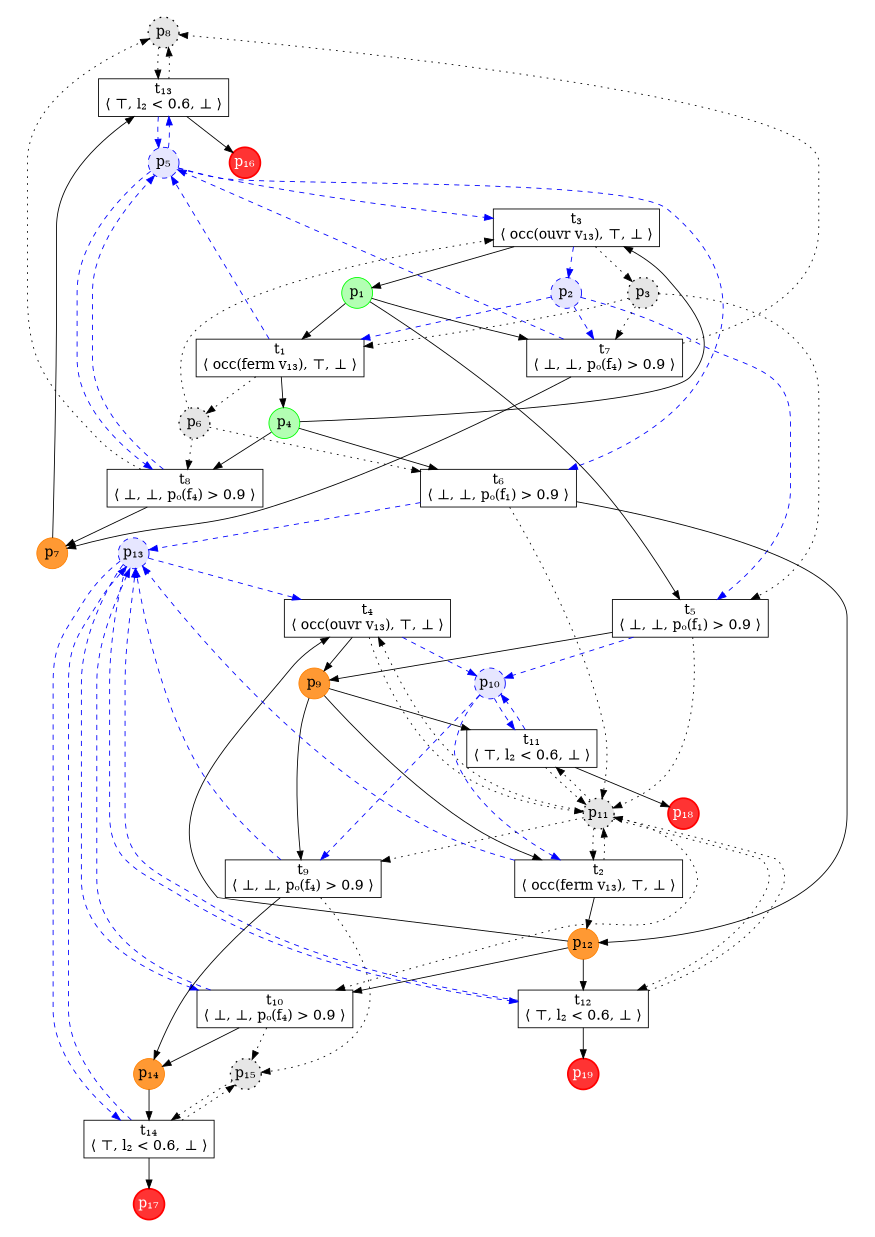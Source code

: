 digraph {
  ratio=fill;
  size="5.83,8.27!";
 node [fontsize=16];
  node [label="N", fillcolor="#FFFFFF", fontcolor="#000000", style=filled];
  edge [style="solid"];
  graph [splines="true", overlap="false"];
  subgraph cluster_139888723937936 {
    graph [
      style="invis"
    ];
    node_5
      [
        style="dotted,filled"
        label="p₈"
        fixedsize="shape"
        fillcolor="#e6e6e6"
        color="#000000"
        shape="circle"
        penwidth="1.5"
      ];
    node_7
      [
        style="filled, bold"
        fontcolor="#ffffff"
        label="p₁₇"
        fixedsize="shape"
        fillcolor="#ff3333"
        color="#ff0000"
        shape="circle"
      ];
    node_23
      [
        fixedsize="shape"
        fillcolor="#b3ffb3"
        color="#00ff00"
        shape="circle"
        label="p₄"
      ];
    node_8
      [
        style="dashed, filled"
        label="p₂"
        fixedsize="shape"
        fillcolor="#e6e6ff"
        color="#0000ff"
        shape="circle"
      ];
    node_1
      [
        style="dashed, filled"
        label="p₁₃"
        fixedsize="shape"
        fillcolor="#e6e6ff"
        color="#0000ff"
        shape="circle"
      ];
    node_30
      [
        shape="rectangle"
        label="t₈
⟨ ⊥, ⊥, pₒ(f₄) > 0.9 ⟩"
      ];
    node_26
      [
        style="dashed, filled"
        label="p₅"
        fixedsize="shape"
        fillcolor="#e6e6ff"
        color="#0000ff"
        shape="circle"
      ];
    node_19
      [
        shape="rectangle"
        label="t₁₃
⟨ ⊤, l₂ < 0.6, ⊥ ⟩"
      ];
    node_9
      [
        style="dotted,filled"
        label="p₃"
        fixedsize="shape"
        fillcolor="#e6e6e6"
        color="#000000"
        shape="circle"
        penwidth="1.5"
      ];
    node_18
      [
        shape="rectangle"
        label="t₇
⟨ ⊥, ⊥, pₒ(f₄) > 0.9 ⟩"
      ];
    node_2
      [
        shape="rectangle"
        label="t₄
⟨ occ(ouvr v₁₃), ⊤, ⊥ ⟩"
      ];
    node_28
      [
        fixedsize="shape"
        fillcolor="#ff9933"
        color="#ff8000"
        shape="circle"
        label="p₁₄"
      ];
    node_15
      [
        shape="rectangle"
        label="t₁₁
⟨ ⊤, l₂ < 0.6, ⊥ ⟩"
      ];
    node_13
      [
        style="dashed, filled"
        label="p₁₀"
        fixedsize="shape"
        fillcolor="#e6e6ff"
        color="#0000ff"
        shape="circle"
      ];
    node_0
      [
        style="filled, bold"
        fontcolor="#ffffff"
        label="p₁₉"
        fixedsize="shape"
        fillcolor="#ff3333"
        color="#ff0000"
        shape="circle"
      ];
    node_3
      [
        fixedsize="shape"
        fillcolor="#ff9933"
        color="#ff8000"
        shape="circle"
        label="p₇"
      ];
    node_10
      [
        shape="rectangle"
        label="t₁₂
⟨ ⊤, l₂ < 0.6, ⊥ ⟩"
      ];
    node_21
      [
        style="filled, bold"
        fontcolor="#ffffff"
        label="p₁₆"
        fixedsize="shape"
        fillcolor="#ff3333"
        color="#ff0000"
        shape="circle"
      ];
    node_11
      [
        fixedsize="shape"
        fillcolor="#ff9933"
        color="#ff8000"
        shape="circle"
        label="p₁₂"
      ];
    node_32
      [
        fixedsize="shape"
        fillcolor="#ff9933"
        color="#ff8000"
        shape="circle"
        label="p₉"
      ];
    node_14
      [
        shape="rectangle"
        label="t₁
⟨ occ(ferm v₁₃), ⊤, ⊥ ⟩"
      ];
    node_6
      [
        style="dotted,filled"
        label="p₆"
        fixedsize="shape"
        fillcolor="#e6e6e6"
        color="#000000"
        shape="circle"
        penwidth="1.5"
      ];
    node_29
      [
        shape="rectangle"
        label="t₁₄
⟨ ⊤, l₂ < 0.6, ⊥ ⟩"
      ];
    node_31
      [
        shape="rectangle"
        label="t₉
⟨ ⊥, ⊥, pₒ(f₄) > 0.9 ⟩"
      ];
    node_27
      [
        style="filled, bold"
        fontcolor="#ffffff"
        label="p₁₈"
        fixedsize="shape"
        fillcolor="#ff3333"
        color="#ff0000"
        shape="circle"
      ];
    node_17
      [
        shape="rectangle"
        label="t₆
⟨ ⊥, ⊥, pₒ(f₁) > 0.9 ⟩"
      ];
    node_16
      [
        style="dotted,filled"
        label="p₁₅"
        fixedsize="shape"
        fillcolor="#e6e6e6"
        color="#000000"
        shape="circle"
        penwidth="1.5"
      ];
    node_12
      [
        shape="rectangle"
        label="t₅
⟨ ⊥, ⊥, pₒ(f₁) > 0.9 ⟩"
      ];
    node_25
      [
        style="dotted,filled"
        label="p₁₁"
        fixedsize="shape"
        fillcolor="#e6e6e6"
        color="#000000"
        shape="circle"
        penwidth="1.5"
      ];
    node_20
      [
        shape="rectangle"
        label="t₂
⟨ occ(ferm v₁₃), ⊤, ⊥ ⟩"
      ];
    node_22
      [
        shape="rectangle"
        label="t₁₀
⟨ ⊥, ⊥, pₒ(f₄) > 0.9 ⟩"
      ];
    node_24
      [
        fixedsize="shape"
        fillcolor="#b3ffb3"
        color="#00ff00"
        shape="circle"
        label="p₁"
      ];
    node_4
      [
        shape="rectangle"
        label="t₃
⟨ occ(ouvr v₁₃), ⊤, ⊥ ⟩"
      ];
    node_8 -> node_14
      [
        arrowhead="normal"
        style="dashed"
        color="#0000ff"
        label=""
      ];
    node_26 -> node_4
      [
        arrowhead="normal"
        style="dashed"
        color="#0000ff"
        label=""
      ];
    node_26 -> node_30
      [
        arrowhead="normal"
        style="dashed"
        color="#0000ff"
        label=""
      ];
    node_25 -> node_20
      [
        arrowhead="normal"
        style="dotted"
        color="#000000"
        label=""
      ];
    node_12 -> node_25
      [
        arrowhead="normal"
        style="dotted"
        color="#000000"
        label=""
      ];
    node_16 -> node_29
      [
        arrowhead="normal"
        style="dotted"
        color="#000000"
        label=""
      ];
    node_10 -> node_25
      [
        arrowhead="normal"
        style="dotted"
        color="#000000"
        label=""
      ];
    node_20 -> node_25
      [
        arrowhead="normal"
        style="dotted"
        color="#000000"
        label=""
      ];
    node_28 -> node_29
      [
        arrowhead="normal"
        label=""
      ];
    node_24 -> node_12
      [
        arrowhead="normal"
        label=""
      ];
    node_3 -> node_19
      [
        arrowhead="normal"
        label=""
      ];
    node_2 -> node_13
      [
        arrowhead="normal"
        style="dashed"
        color="#0000ff"
        label=""
      ];
    node_5 -> node_19
      [
        arrowhead="normal"
        style="dotted"
        color="#000000"
        label=""
      ];
    node_18 -> node_3
      [
        arrowhead="normal"
        label=""
      ];
    node_25 -> node_10
      [
        arrowhead="normal"
        style="dotted"
        color="#000000"
        label=""
      ];
    node_9 -> node_12
      [
        arrowhead="normal"
        style="dotted"
        color="#000000"
        label=""
      ];
    node_17 -> node_11
      [
        arrowhead="normal"
        label=""
      ];
    node_11 -> node_2
      [
        arrowhead="normal"
        label=""
      ];
    node_32 -> node_20
      [
        arrowhead="normal"
        label=""
      ];
    node_17 -> node_25
      [
        arrowhead="normal"
        style="dotted"
        color="#000000"
        label=""
      ];
    node_1 -> node_2
      [
        arrowhead="normal"
        style="dashed"
        color="#0000ff"
        label=""
      ];
    node_13 -> node_20
      [
        arrowhead="normal"
        style="dashed"
        color="#0000ff"
        label=""
      ];
    node_26 -> node_19
      [
        arrowhead="normal"
        style="dashed"
        color="#0000ff"
        label=""
      ];
    node_19 -> node_26
      [
        arrowhead="normal"
        style="dashed"
        color="#0000ff"
        label=""
      ];
    node_11 -> node_10
      [
        arrowhead="normal"
        label=""
      ];
    node_6 -> node_17
      [
        arrowhead="normal"
        style="dotted"
        color="#000000"
        label=""
      ];
    node_12 -> node_32
      [
        arrowhead="normal"
        label=""
      ];
    node_25 -> node_15
      [
        arrowhead="normal"
        style="dotted"
        color="#000000"
        label=""
      ];
    node_13 -> node_15
      [
        arrowhead="normal"
        style="dashed"
        color="#0000ff"
        label=""
      ];
    node_17 -> node_1
      [
        arrowhead="normal"
        style="dashed"
        color="#0000ff"
        label=""
      ];
    node_23 -> node_4
      [
        arrowhead="normal"
        label=""
      ];
    node_15 -> node_25
      [
        arrowhead="normal"
        style="dotted"
        color="#000000"
        label=""
      ];
    node_29 -> node_1
      [
        arrowhead="normal"
        style="dashed"
        color="#0000ff"
        label=""
      ];
    node_22 -> node_1
      [
        arrowhead="normal"
        style="dashed"
        color="#0000ff"
        label=""
      ];
    node_25 -> node_2
      [
        arrowhead="normal"
        style="dotted"
        color="#000000"
        label=""
      ];
    node_30 -> node_5
      [
        arrowhead="normal"
        style="dotted"
        color="#000000"
        label=""
      ];
    node_1 -> node_10
      [
        arrowhead="normal"
        style="dashed"
        color="#0000ff"
        label=""
      ];
    node_4 -> node_8
      [
        arrowhead="normal"
        style="dashed"
        color="#0000ff"
        label=""
      ];
    node_10 -> node_1
      [
        arrowhead="normal"
        style="dashed"
        color="#0000ff"
        label=""
      ];
    node_6 -> node_30
      [
        arrowhead="normal"
        style="dotted"
        color="#000000"
        label=""
      ];
    node_31 -> node_28
      [
        arrowhead="normal"
        label=""
      ];
    node_24 -> node_14
      [
        arrowhead="normal"
        label=""
      ];
    node_22 -> node_28
      [
        arrowhead="normal"
        label=""
      ];
    node_22 -> node_16
      [
        arrowhead="normal"
        style="dotted"
        color="#000000"
        label=""
      ];
    node_8 -> node_12
      [
        arrowhead="normal"
        style="dashed"
        color="#0000ff"
        label=""
      ];
    node_13 -> node_31
      [
        arrowhead="normal"
        style="dashed"
        color="#0000ff"
        label=""
      ];
    node_6 -> node_4
      [
        arrowhead="normal"
        style="dotted"
        color="#000000"
        label=""
      ];
    node_20 -> node_11
      [
        arrowhead="normal"
        label=""
      ];
    node_24 -> node_18
      [
        arrowhead="normal"
        label=""
      ];
    node_12 -> node_13
      [
        arrowhead="normal"
        style="dashed"
        color="#0000ff"
        label=""
      ];
    node_8 -> node_18
      [
        arrowhead="normal"
        style="dashed"
        color="#0000ff"
        label=""
      ];
    node_1 -> node_22
      [
        arrowhead="normal"
        style="dashed"
        color="#0000ff"
        label=""
      ];
    node_29 -> node_16
      [
        arrowhead="normal"
        style="dotted"
        color="#000000"
        label=""
      ];
    node_25 -> node_22
      [
        arrowhead="normal"
        style="dotted"
        color="#000000"
        label=""
      ];
    node_32 -> node_31
      [
        arrowhead="normal"
        label=""
      ];
    node_14 -> node_23
      [
        arrowhead="normal"
        label=""
      ];
    node_18 -> node_5
      [
        arrowhead="normal"
        style="dotted"
        color="#000000"
        label=""
      ];
    node_20 -> node_1
      [
        arrowhead="normal"
        style="dashed"
        color="#0000ff"
        label=""
      ];
    node_2 -> node_32
      [
        arrowhead="normal"
        label=""
      ];
    node_25 -> node_31
      [
        arrowhead="normal"
        style="dotted"
        color="#000000"
        label=""
      ];
    node_4 -> node_24
      [
        arrowhead="normal"
        label=""
      ];
    node_26 -> node_17
      [
        arrowhead="normal"
        style="dashed"
        color="#0000ff"
        label=""
      ];
    node_19 -> node_5
      [
        arrowhead="normal"
        style="dotted"
        color="#000000"
        label=""
      ];
    node_31 -> node_1
      [
        arrowhead="normal"
        style="dashed"
        color="#0000ff"
        label=""
      ];
    node_15 -> node_27
      [
        arrowhead="normal"
        label=""
      ];
    node_14 -> node_6
      [
        arrowhead="normal"
        style="dotted"
        color="#000000"
        label=""
      ];
    node_9 -> node_18
      [
        arrowhead="normal"
        style="dotted"
        color="#000000"
        label=""
      ];
    node_18 -> node_26
      [
        arrowhead="normal"
        style="dashed"
        color="#0000ff"
        label=""
      ];
    node_4 -> node_9
      [
        arrowhead="normal"
        style="dotted"
        color="#000000"
        label=""
      ];
    node_2 -> node_25
      [
        arrowhead="normal"
        style="dotted"
        color="#000000"
        label=""
      ];
    node_9 -> node_14
      [
        arrowhead="normal"
        style="dotted"
        color="#000000"
        label=""
      ];
    node_29 -> node_7
      [
        arrowhead="normal"
        label=""
      ];
    node_31 -> node_16
      [
        arrowhead="normal"
        style="dotted"
        color="#000000"
        label=""
      ];
    node_14 -> node_26
      [
        arrowhead="normal"
        style="dashed"
        color="#0000ff"
        label=""
      ];
    node_11 -> node_22
      [
        arrowhead="normal"
        label=""
      ];
    node_10 -> node_0
      [
        arrowhead="normal"
        label=""
      ];
    node_15 -> node_13
      [
        arrowhead="normal"
        style="dashed"
        color="#0000ff"
        label=""
      ];
    node_1 -> node_29
      [
        arrowhead="normal"
        style="dashed"
        color="#0000ff"
        label=""
      ];
    node_23 -> node_30
      [
        arrowhead="normal"
        label=""
      ];
    node_30 -> node_26
      [
        arrowhead="normal"
        style="dashed"
        color="#0000ff"
        label=""
      ];
    node_32 -> node_15
      [
        arrowhead="normal"
        label=""
      ];
    node_23 -> node_17
      [
        arrowhead="normal"
        label=""
      ];
    node_19 -> node_21
      [
        arrowhead="normal"
        label=""
      ];
    node_30 -> node_3
      [
        arrowhead="normal"
        label=""
      ];
  }
}